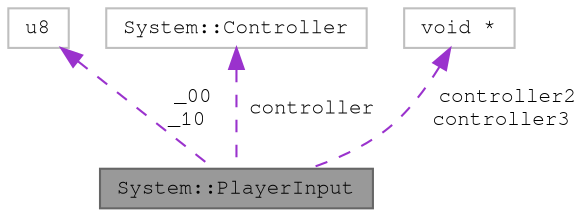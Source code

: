 digraph "System::PlayerInput"
{
 // LATEX_PDF_SIZE
  bgcolor="transparent";
  edge [fontname=FreeMono,fontsize=10,labelfontname=FreeMono,labelfontsize=10];
  node [fontname=FreeMono,fontsize=10,shape=box,height=0.2,width=0.4];
  Node1 [label="System::PlayerInput",height=0.2,width=0.4,color="gray40", fillcolor="grey60", style="filled", fontcolor="black",tooltip=" "];
  Node2 -> Node1 [dir="back",color="darkorchid3",style="dashed",label=" _00\n_10" ];
  Node2 [label="u8",height=0.2,width=0.4,color="grey75", fillcolor="white", style="filled",tooltip=" "];
  Node3 -> Node1 [dir="back",color="darkorchid3",style="dashed",label=" controller" ];
  Node3 [label="System::Controller",height=0.2,width=0.4,color="grey75", fillcolor="white", style="filled",URL="$class_system_1_1_controller.html",tooltip=" "];
  Node4 -> Node1 [dir="back",color="darkorchid3",style="dashed",label=" controller2\ncontroller3" ];
  Node4 [label="void *",height=0.2,width=0.4,color="grey75", fillcolor="white", style="filled",tooltip=" "];
}
